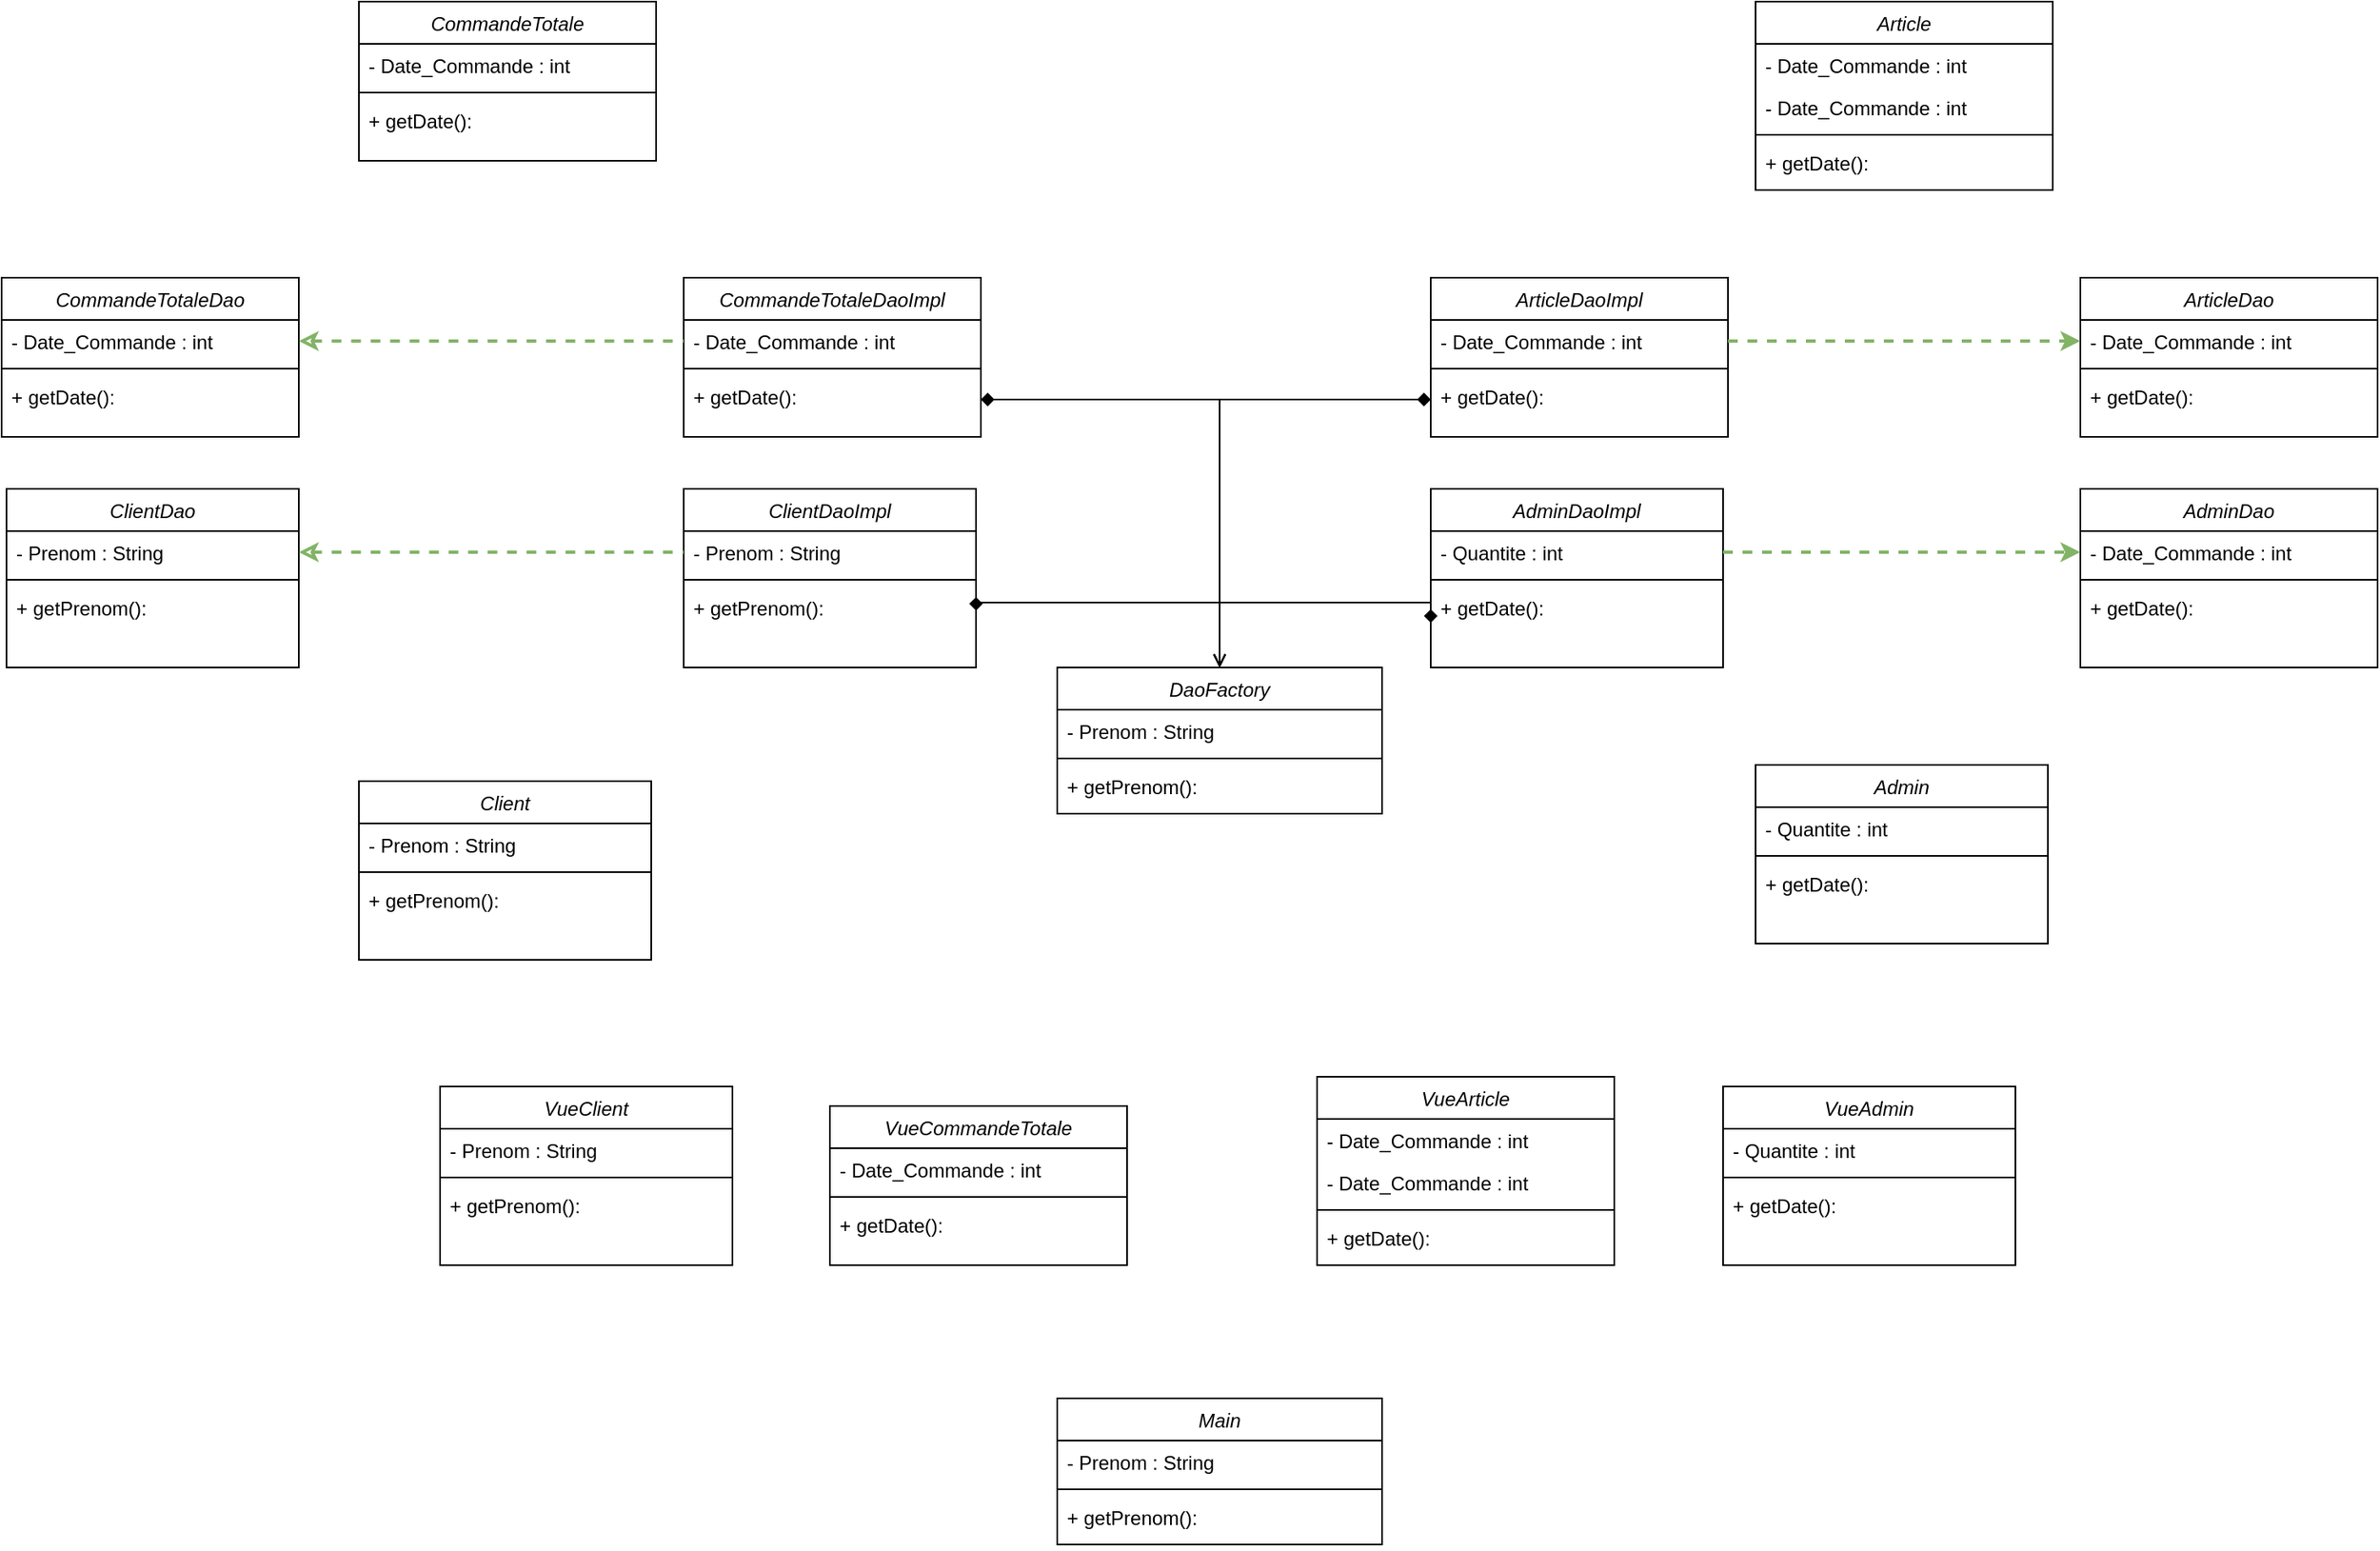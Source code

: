 <mxfile version="26.2.2">
  <diagram id="C5RBs43oDa-KdzZeNtuy" name="Page-1">
    <mxGraphModel dx="1250" dy="1987" grid="1" gridSize="10" guides="1" tooltips="1" connect="1" arrows="1" fold="1" page="1" pageScale="1" pageWidth="827" pageHeight="1169" math="0" shadow="0">
      <root>
        <mxCell id="WIyWlLk6GJQsqaUBKTNV-0" />
        <mxCell id="WIyWlLk6GJQsqaUBKTNV-1" parent="WIyWlLk6GJQsqaUBKTNV-0" />
        <mxCell id="zkfFHV4jXpPFQw0GAbJ--0" value="ClientDaoImpl" style="swimlane;fontStyle=2;align=center;verticalAlign=top;childLayout=stackLayout;horizontal=1;startSize=26;horizontalStack=0;resizeParent=1;resizeLast=0;collapsible=1;marginBottom=0;rounded=0;shadow=0;strokeWidth=1;" parent="WIyWlLk6GJQsqaUBKTNV-1" vertex="1">
          <mxGeometry x="500" y="400" width="180" height="110" as="geometry">
            <mxRectangle x="230" y="140" width="160" height="26" as="alternateBounds" />
          </mxGeometry>
        </mxCell>
        <mxCell id="zkfFHV4jXpPFQw0GAbJ--1" value="- Prenom : String" style="text;align=left;verticalAlign=top;spacingLeft=4;spacingRight=4;overflow=hidden;rotatable=0;points=[[0,0.5],[1,0.5]];portConstraint=eastwest;" parent="zkfFHV4jXpPFQw0GAbJ--0" vertex="1">
          <mxGeometry y="26" width="180" height="26" as="geometry" />
        </mxCell>
        <mxCell id="zkfFHV4jXpPFQw0GAbJ--4" value="" style="line;html=1;strokeWidth=1;align=left;verticalAlign=middle;spacingTop=-1;spacingLeft=3;spacingRight=3;rotatable=0;labelPosition=right;points=[];portConstraint=eastwest;" parent="zkfFHV4jXpPFQw0GAbJ--0" vertex="1">
          <mxGeometry y="52" width="180" height="8" as="geometry" />
        </mxCell>
        <mxCell id="_gGad9FiiaPd4enUCd2u-12" style="edgeStyle=orthogonalEdgeStyle;rounded=0;orthogonalLoop=1;jettySize=auto;html=1;exitX=1;exitY=0.5;exitDx=0;exitDy=0;endArrow=open;endFill=0;startArrow=diamond;startFill=1;" edge="1" parent="zkfFHV4jXpPFQw0GAbJ--0" source="zkfFHV4jXpPFQw0GAbJ--5">
          <mxGeometry relative="1" as="geometry">
            <mxPoint x="330" y="110.0" as="targetPoint" />
            <Array as="points">
              <mxPoint x="180" y="70" />
              <mxPoint x="330" y="70" />
            </Array>
          </mxGeometry>
        </mxCell>
        <mxCell id="zkfFHV4jXpPFQw0GAbJ--5" value="+ getPrenom(): " style="text;align=left;verticalAlign=top;spacingLeft=4;spacingRight=4;overflow=hidden;rotatable=0;points=[[0,0.5],[1,0.5]];portConstraint=eastwest;" parent="zkfFHV4jXpPFQw0GAbJ--0" vertex="1">
          <mxGeometry y="60" width="180" height="30" as="geometry" />
        </mxCell>
        <mxCell id="VbPlPjavXo8CKthwoIQm-4" value="CommandeTotaleDaoImpl" style="swimlane;fontStyle=2;align=center;verticalAlign=top;childLayout=stackLayout;horizontal=1;startSize=26;horizontalStack=0;resizeParent=1;resizeLast=0;collapsible=1;marginBottom=0;rounded=0;shadow=0;strokeWidth=1;" parent="WIyWlLk6GJQsqaUBKTNV-1" vertex="1">
          <mxGeometry x="500" y="270" width="183" height="98" as="geometry">
            <mxRectangle x="230" y="140" width="160" height="26" as="alternateBounds" />
          </mxGeometry>
        </mxCell>
        <mxCell id="VbPlPjavXo8CKthwoIQm-5" value="- Date_Commande : int" style="text;align=left;verticalAlign=top;spacingLeft=4;spacingRight=4;overflow=hidden;rotatable=0;points=[[0,0.5],[1,0.5]];portConstraint=eastwest;" parent="VbPlPjavXo8CKthwoIQm-4" vertex="1">
          <mxGeometry y="26" width="183" height="26" as="geometry" />
        </mxCell>
        <mxCell id="VbPlPjavXo8CKthwoIQm-10" value="" style="line;html=1;strokeWidth=1;align=left;verticalAlign=middle;spacingTop=-1;spacingLeft=3;spacingRight=3;rotatable=0;labelPosition=right;points=[];portConstraint=eastwest;" parent="VbPlPjavXo8CKthwoIQm-4" vertex="1">
          <mxGeometry y="52" width="183" height="8" as="geometry" />
        </mxCell>
        <mxCell id="VbPlPjavXo8CKthwoIQm-11" value="+ getDate(): " style="text;align=left;verticalAlign=top;spacingLeft=4;spacingRight=4;overflow=hidden;rotatable=0;points=[[0,0.5],[1,0.5]];portConstraint=eastwest;" parent="VbPlPjavXo8CKthwoIQm-4" vertex="1">
          <mxGeometry y="60" width="183" height="30" as="geometry" />
        </mxCell>
        <mxCell id="_gGad9FiiaPd4enUCd2u-11" style="edgeStyle=orthogonalEdgeStyle;rounded=0;orthogonalLoop=1;jettySize=auto;html=1;exitX=0;exitY=0.75;exitDx=0;exitDy=0;endArrow=open;endFill=0;startArrow=diamond;startFill=1;" edge="1" parent="WIyWlLk6GJQsqaUBKTNV-1" source="VbPlPjavXo8CKthwoIQm-13">
          <mxGeometry relative="1" as="geometry">
            <mxPoint x="830" y="510.0" as="targetPoint" />
            <Array as="points">
              <mxPoint x="960" y="470" />
              <mxPoint x="830" y="470" />
            </Array>
          </mxGeometry>
        </mxCell>
        <mxCell id="VbPlPjavXo8CKthwoIQm-13" value="AdminDaoImpl" style="swimlane;fontStyle=2;align=center;verticalAlign=top;childLayout=stackLayout;horizontal=1;startSize=26;horizontalStack=0;resizeParent=1;resizeLast=0;collapsible=1;marginBottom=0;rounded=0;shadow=0;strokeWidth=1;" parent="WIyWlLk6GJQsqaUBKTNV-1" vertex="1">
          <mxGeometry x="960" y="400" width="180" height="110" as="geometry">
            <mxRectangle x="230" y="140" width="160" height="26" as="alternateBounds" />
          </mxGeometry>
        </mxCell>
        <mxCell id="VbPlPjavXo8CKthwoIQm-14" value="- Quantite : int" style="text;align=left;verticalAlign=top;spacingLeft=4;spacingRight=4;overflow=hidden;rotatable=0;points=[[0,0.5],[1,0.5]];portConstraint=eastwest;" parent="VbPlPjavXo8CKthwoIQm-13" vertex="1">
          <mxGeometry y="26" width="180" height="26" as="geometry" />
        </mxCell>
        <mxCell id="VbPlPjavXo8CKthwoIQm-18" value="" style="line;html=1;strokeWidth=1;align=left;verticalAlign=middle;spacingTop=-1;spacingLeft=3;spacingRight=3;rotatable=0;labelPosition=right;points=[];portConstraint=eastwest;" parent="VbPlPjavXo8CKthwoIQm-13" vertex="1">
          <mxGeometry y="52" width="180" height="8" as="geometry" />
        </mxCell>
        <mxCell id="VbPlPjavXo8CKthwoIQm-19" value="+ getDate(): " style="text;align=left;verticalAlign=top;spacingLeft=4;spacingRight=4;overflow=hidden;rotatable=0;points=[[0,0.5],[1,0.5]];portConstraint=eastwest;" parent="VbPlPjavXo8CKthwoIQm-13" vertex="1">
          <mxGeometry y="60" width="180" height="30" as="geometry" />
        </mxCell>
        <mxCell id="aJVNdu5gyN5oH490tWRa-0" value="DaoFactory" style="swimlane;fontStyle=2;align=center;verticalAlign=top;childLayout=stackLayout;horizontal=1;startSize=26;horizontalStack=0;resizeParent=1;resizeLast=0;collapsible=1;marginBottom=0;rounded=0;shadow=0;strokeWidth=1;" parent="WIyWlLk6GJQsqaUBKTNV-1" vertex="1">
          <mxGeometry x="730" y="510" width="200" height="90" as="geometry">
            <mxRectangle x="230" y="140" width="160" height="26" as="alternateBounds" />
          </mxGeometry>
        </mxCell>
        <mxCell id="aJVNdu5gyN5oH490tWRa-1" value="- Prenom : String" style="text;align=left;verticalAlign=top;spacingLeft=4;spacingRight=4;overflow=hidden;rotatable=0;points=[[0,0.5],[1,0.5]];portConstraint=eastwest;" parent="aJVNdu5gyN5oH490tWRa-0" vertex="1">
          <mxGeometry y="26" width="200" height="26" as="geometry" />
        </mxCell>
        <mxCell id="aJVNdu5gyN5oH490tWRa-6" value="" style="line;html=1;strokeWidth=1;align=left;verticalAlign=middle;spacingTop=-1;spacingLeft=3;spacingRight=3;rotatable=0;labelPosition=right;points=[];portConstraint=eastwest;" parent="aJVNdu5gyN5oH490tWRa-0" vertex="1">
          <mxGeometry y="52" width="200" height="8" as="geometry" />
        </mxCell>
        <mxCell id="aJVNdu5gyN5oH490tWRa-7" value="+ getPrenom(): " style="text;align=left;verticalAlign=top;spacingLeft=4;spacingRight=4;overflow=hidden;rotatable=0;points=[[0,0.5],[1,0.5]];portConstraint=eastwest;" parent="aJVNdu5gyN5oH490tWRa-0" vertex="1">
          <mxGeometry y="60" width="200" height="30" as="geometry" />
        </mxCell>
        <mxCell id="_gGad9FiiaPd4enUCd2u-1" value="ArticleDaoImpl" style="swimlane;fontStyle=2;align=center;verticalAlign=top;childLayout=stackLayout;horizontal=1;startSize=26;horizontalStack=0;resizeParent=1;resizeLast=0;collapsible=1;marginBottom=0;rounded=0;shadow=0;strokeWidth=1;" vertex="1" parent="WIyWlLk6GJQsqaUBKTNV-1">
          <mxGeometry x="960" y="270" width="183" height="98" as="geometry">
            <mxRectangle x="230" y="140" width="160" height="26" as="alternateBounds" />
          </mxGeometry>
        </mxCell>
        <mxCell id="_gGad9FiiaPd4enUCd2u-2" value="- Date_Commande : int" style="text;align=left;verticalAlign=top;spacingLeft=4;spacingRight=4;overflow=hidden;rotatable=0;points=[[0,0.5],[1,0.5]];portConstraint=eastwest;" vertex="1" parent="_gGad9FiiaPd4enUCd2u-1">
          <mxGeometry y="26" width="183" height="26" as="geometry" />
        </mxCell>
        <mxCell id="_gGad9FiiaPd4enUCd2u-3" value="" style="line;html=1;strokeWidth=1;align=left;verticalAlign=middle;spacingTop=-1;spacingLeft=3;spacingRight=3;rotatable=0;labelPosition=right;points=[];portConstraint=eastwest;" vertex="1" parent="_gGad9FiiaPd4enUCd2u-1">
          <mxGeometry y="52" width="183" height="8" as="geometry" />
        </mxCell>
        <mxCell id="_gGad9FiiaPd4enUCd2u-4" value="+ getDate(): " style="text;align=left;verticalAlign=top;spacingLeft=4;spacingRight=4;overflow=hidden;rotatable=0;points=[[0,0.5],[1,0.5]];portConstraint=eastwest;" vertex="1" parent="_gGad9FiiaPd4enUCd2u-1">
          <mxGeometry y="60" width="183" height="30" as="geometry" />
        </mxCell>
        <mxCell id="_gGad9FiiaPd4enUCd2u-7" style="edgeStyle=orthogonalEdgeStyle;rounded=0;orthogonalLoop=1;jettySize=auto;html=1;exitX=1;exitY=0.5;exitDx=0;exitDy=0;entryX=0.5;entryY=0;entryDx=0;entryDy=0;startArrow=diamond;startFill=1;endArrow=open;endFill=0;" edge="1" parent="WIyWlLk6GJQsqaUBKTNV-1" source="VbPlPjavXo8CKthwoIQm-11" target="aJVNdu5gyN5oH490tWRa-0">
          <mxGeometry relative="1" as="geometry" />
        </mxCell>
        <mxCell id="_gGad9FiiaPd4enUCd2u-10" style="edgeStyle=orthogonalEdgeStyle;rounded=0;orthogonalLoop=1;jettySize=auto;html=1;exitX=0;exitY=0.5;exitDx=0;exitDy=0;entryX=0.5;entryY=0;entryDx=0;entryDy=0;endArrow=open;endFill=0;startArrow=diamond;startFill=1;" edge="1" parent="WIyWlLk6GJQsqaUBKTNV-1" source="_gGad9FiiaPd4enUCd2u-4" target="aJVNdu5gyN5oH490tWRa-0">
          <mxGeometry relative="1" as="geometry" />
        </mxCell>
        <mxCell id="_gGad9FiiaPd4enUCd2u-13" value="ArticleDao" style="swimlane;fontStyle=2;align=center;verticalAlign=top;childLayout=stackLayout;horizontal=1;startSize=26;horizontalStack=0;resizeParent=1;resizeLast=0;collapsible=1;marginBottom=0;rounded=0;shadow=0;strokeWidth=1;" vertex="1" parent="WIyWlLk6GJQsqaUBKTNV-1">
          <mxGeometry x="1360" y="270" width="183" height="98" as="geometry">
            <mxRectangle x="230" y="140" width="160" height="26" as="alternateBounds" />
          </mxGeometry>
        </mxCell>
        <mxCell id="_gGad9FiiaPd4enUCd2u-14" value="- Date_Commande : int" style="text;align=left;verticalAlign=top;spacingLeft=4;spacingRight=4;overflow=hidden;rotatable=0;points=[[0,0.5],[1,0.5]];portConstraint=eastwest;" vertex="1" parent="_gGad9FiiaPd4enUCd2u-13">
          <mxGeometry y="26" width="183" height="26" as="geometry" />
        </mxCell>
        <mxCell id="_gGad9FiiaPd4enUCd2u-15" value="" style="line;html=1;strokeWidth=1;align=left;verticalAlign=middle;spacingTop=-1;spacingLeft=3;spacingRight=3;rotatable=0;labelPosition=right;points=[];portConstraint=eastwest;" vertex="1" parent="_gGad9FiiaPd4enUCd2u-13">
          <mxGeometry y="52" width="183" height="8" as="geometry" />
        </mxCell>
        <mxCell id="_gGad9FiiaPd4enUCd2u-16" value="+ getDate(): " style="text;align=left;verticalAlign=top;spacingLeft=4;spacingRight=4;overflow=hidden;rotatable=0;points=[[0,0.5],[1,0.5]];portConstraint=eastwest;" vertex="1" parent="_gGad9FiiaPd4enUCd2u-13">
          <mxGeometry y="60" width="183" height="30" as="geometry" />
        </mxCell>
        <mxCell id="_gGad9FiiaPd4enUCd2u-17" value="AdminDao" style="swimlane;fontStyle=2;align=center;verticalAlign=top;childLayout=stackLayout;horizontal=1;startSize=26;horizontalStack=0;resizeParent=1;resizeLast=0;collapsible=1;marginBottom=0;rounded=0;shadow=0;strokeWidth=1;" vertex="1" parent="WIyWlLk6GJQsqaUBKTNV-1">
          <mxGeometry x="1360" y="400" width="183" height="110" as="geometry">
            <mxRectangle x="230" y="140" width="160" height="26" as="alternateBounds" />
          </mxGeometry>
        </mxCell>
        <mxCell id="_gGad9FiiaPd4enUCd2u-18" value="- Date_Commande : int" style="text;align=left;verticalAlign=top;spacingLeft=4;spacingRight=4;overflow=hidden;rotatable=0;points=[[0,0.5],[1,0.5]];portConstraint=eastwest;" vertex="1" parent="_gGad9FiiaPd4enUCd2u-17">
          <mxGeometry y="26" width="183" height="26" as="geometry" />
        </mxCell>
        <mxCell id="_gGad9FiiaPd4enUCd2u-19" value="" style="line;html=1;strokeWidth=1;align=left;verticalAlign=middle;spacingTop=-1;spacingLeft=3;spacingRight=3;rotatable=0;labelPosition=right;points=[];portConstraint=eastwest;" vertex="1" parent="_gGad9FiiaPd4enUCd2u-17">
          <mxGeometry y="52" width="183" height="8" as="geometry" />
        </mxCell>
        <mxCell id="_gGad9FiiaPd4enUCd2u-20" value="+ getDate(): " style="text;align=left;verticalAlign=top;spacingLeft=4;spacingRight=4;overflow=hidden;rotatable=0;points=[[0,0.5],[1,0.5]];portConstraint=eastwest;" vertex="1" parent="_gGad9FiiaPd4enUCd2u-17">
          <mxGeometry y="60" width="183" height="30" as="geometry" />
        </mxCell>
        <mxCell id="_gGad9FiiaPd4enUCd2u-21" style="edgeStyle=orthogonalEdgeStyle;rounded=0;orthogonalLoop=1;jettySize=auto;html=1;exitX=1;exitY=0.5;exitDx=0;exitDy=0;entryX=0;entryY=0.5;entryDx=0;entryDy=0;dashed=1;fillColor=#d5e8d4;strokeColor=#82b366;strokeWidth=2;" edge="1" parent="WIyWlLk6GJQsqaUBKTNV-1" source="VbPlPjavXo8CKthwoIQm-14" target="_gGad9FiiaPd4enUCd2u-18">
          <mxGeometry relative="1" as="geometry" />
        </mxCell>
        <mxCell id="_gGad9FiiaPd4enUCd2u-22" style="edgeStyle=orthogonalEdgeStyle;rounded=0;orthogonalLoop=1;jettySize=auto;html=1;exitX=1;exitY=0.5;exitDx=0;exitDy=0;entryX=0;entryY=0.5;entryDx=0;entryDy=0;fillColor=#d5e8d4;strokeColor=#82b366;strokeWidth=2;dashed=1;" edge="1" parent="WIyWlLk6GJQsqaUBKTNV-1" source="_gGad9FiiaPd4enUCd2u-2" target="_gGad9FiiaPd4enUCd2u-14">
          <mxGeometry relative="1" as="geometry" />
        </mxCell>
        <mxCell id="_gGad9FiiaPd4enUCd2u-23" value="CommandeTotaleDao" style="swimlane;fontStyle=2;align=center;verticalAlign=top;childLayout=stackLayout;horizontal=1;startSize=26;horizontalStack=0;resizeParent=1;resizeLast=0;collapsible=1;marginBottom=0;rounded=0;shadow=0;strokeWidth=1;" vertex="1" parent="WIyWlLk6GJQsqaUBKTNV-1">
          <mxGeometry x="80" y="270" width="183" height="98" as="geometry">
            <mxRectangle x="230" y="140" width="160" height="26" as="alternateBounds" />
          </mxGeometry>
        </mxCell>
        <mxCell id="_gGad9FiiaPd4enUCd2u-24" value="- Date_Commande : int" style="text;align=left;verticalAlign=top;spacingLeft=4;spacingRight=4;overflow=hidden;rotatable=0;points=[[0,0.5],[1,0.5]];portConstraint=eastwest;" vertex="1" parent="_gGad9FiiaPd4enUCd2u-23">
          <mxGeometry y="26" width="183" height="26" as="geometry" />
        </mxCell>
        <mxCell id="_gGad9FiiaPd4enUCd2u-25" value="" style="line;html=1;strokeWidth=1;align=left;verticalAlign=middle;spacingTop=-1;spacingLeft=3;spacingRight=3;rotatable=0;labelPosition=right;points=[];portConstraint=eastwest;" vertex="1" parent="_gGad9FiiaPd4enUCd2u-23">
          <mxGeometry y="52" width="183" height="8" as="geometry" />
        </mxCell>
        <mxCell id="_gGad9FiiaPd4enUCd2u-26" value="+ getDate(): " style="text;align=left;verticalAlign=top;spacingLeft=4;spacingRight=4;overflow=hidden;rotatable=0;points=[[0,0.5],[1,0.5]];portConstraint=eastwest;" vertex="1" parent="_gGad9FiiaPd4enUCd2u-23">
          <mxGeometry y="60" width="183" height="30" as="geometry" />
        </mxCell>
        <mxCell id="_gGad9FiiaPd4enUCd2u-27" value="ClientDao" style="swimlane;fontStyle=2;align=center;verticalAlign=top;childLayout=stackLayout;horizontal=1;startSize=26;horizontalStack=0;resizeParent=1;resizeLast=0;collapsible=1;marginBottom=0;rounded=0;shadow=0;strokeWidth=1;" vertex="1" parent="WIyWlLk6GJQsqaUBKTNV-1">
          <mxGeometry x="83" y="400" width="180" height="110" as="geometry">
            <mxRectangle x="230" y="140" width="160" height="26" as="alternateBounds" />
          </mxGeometry>
        </mxCell>
        <mxCell id="_gGad9FiiaPd4enUCd2u-28" value="- Prenom : String" style="text;align=left;verticalAlign=top;spacingLeft=4;spacingRight=4;overflow=hidden;rotatable=0;points=[[0,0.5],[1,0.5]];portConstraint=eastwest;" vertex="1" parent="_gGad9FiiaPd4enUCd2u-27">
          <mxGeometry y="26" width="180" height="26" as="geometry" />
        </mxCell>
        <mxCell id="_gGad9FiiaPd4enUCd2u-29" value="" style="line;html=1;strokeWidth=1;align=left;verticalAlign=middle;spacingTop=-1;spacingLeft=3;spacingRight=3;rotatable=0;labelPosition=right;points=[];portConstraint=eastwest;" vertex="1" parent="_gGad9FiiaPd4enUCd2u-27">
          <mxGeometry y="52" width="180" height="8" as="geometry" />
        </mxCell>
        <mxCell id="_gGad9FiiaPd4enUCd2u-31" value="+ getPrenom(): " style="text;align=left;verticalAlign=top;spacingLeft=4;spacingRight=4;overflow=hidden;rotatable=0;points=[[0,0.5],[1,0.5]];portConstraint=eastwest;" vertex="1" parent="_gGad9FiiaPd4enUCd2u-27">
          <mxGeometry y="60" width="180" height="30" as="geometry" />
        </mxCell>
        <mxCell id="_gGad9FiiaPd4enUCd2u-32" style="edgeStyle=orthogonalEdgeStyle;rounded=0;orthogonalLoop=1;jettySize=auto;html=1;exitX=1;exitY=0.5;exitDx=0;exitDy=0;entryX=0;entryY=0.5;entryDx=0;entryDy=0;dashed=1;strokeWidth=2;fillColor=#d5e8d4;strokeColor=#82b366;startArrow=classic;startFill=0;endArrow=none;" edge="1" parent="WIyWlLk6GJQsqaUBKTNV-1" source="_gGad9FiiaPd4enUCd2u-28" target="zkfFHV4jXpPFQw0GAbJ--1">
          <mxGeometry relative="1" as="geometry" />
        </mxCell>
        <mxCell id="_gGad9FiiaPd4enUCd2u-33" style="edgeStyle=orthogonalEdgeStyle;rounded=0;orthogonalLoop=1;jettySize=auto;html=1;exitX=1;exitY=0.5;exitDx=0;exitDy=0;entryX=0;entryY=0.5;entryDx=0;entryDy=0;fillColor=#d5e8d4;strokeColor=#82b366;strokeWidth=2;dashed=1;startArrow=classic;startFill=0;endArrow=none;" edge="1" parent="WIyWlLk6GJQsqaUBKTNV-1" source="_gGad9FiiaPd4enUCd2u-24" target="VbPlPjavXo8CKthwoIQm-5">
          <mxGeometry relative="1" as="geometry" />
        </mxCell>
        <mxCell id="_gGad9FiiaPd4enUCd2u-34" value="Main" style="swimlane;fontStyle=2;align=center;verticalAlign=top;childLayout=stackLayout;horizontal=1;startSize=26;horizontalStack=0;resizeParent=1;resizeLast=0;collapsible=1;marginBottom=0;rounded=0;shadow=0;strokeWidth=1;" vertex="1" parent="WIyWlLk6GJQsqaUBKTNV-1">
          <mxGeometry x="730" y="960" width="200" height="90" as="geometry">
            <mxRectangle x="230" y="140" width="160" height="26" as="alternateBounds" />
          </mxGeometry>
        </mxCell>
        <mxCell id="_gGad9FiiaPd4enUCd2u-35" value="- Prenom : String" style="text;align=left;verticalAlign=top;spacingLeft=4;spacingRight=4;overflow=hidden;rotatable=0;points=[[0,0.5],[1,0.5]];portConstraint=eastwest;" vertex="1" parent="_gGad9FiiaPd4enUCd2u-34">
          <mxGeometry y="26" width="200" height="26" as="geometry" />
        </mxCell>
        <mxCell id="_gGad9FiiaPd4enUCd2u-36" value="" style="line;html=1;strokeWidth=1;align=left;verticalAlign=middle;spacingTop=-1;spacingLeft=3;spacingRight=3;rotatable=0;labelPosition=right;points=[];portConstraint=eastwest;" vertex="1" parent="_gGad9FiiaPd4enUCd2u-34">
          <mxGeometry y="52" width="200" height="8" as="geometry" />
        </mxCell>
        <mxCell id="_gGad9FiiaPd4enUCd2u-37" value="+ getPrenom(): " style="text;align=left;verticalAlign=top;spacingLeft=4;spacingRight=4;overflow=hidden;rotatable=0;points=[[0,0.5],[1,0.5]];portConstraint=eastwest;" vertex="1" parent="_gGad9FiiaPd4enUCd2u-34">
          <mxGeometry y="60" width="200" height="30" as="geometry" />
        </mxCell>
        <mxCell id="_gGad9FiiaPd4enUCd2u-38" value="CommandeTotale" style="swimlane;fontStyle=2;align=center;verticalAlign=top;childLayout=stackLayout;horizontal=1;startSize=26;horizontalStack=0;resizeParent=1;resizeLast=0;collapsible=1;marginBottom=0;rounded=0;shadow=0;strokeWidth=1;" vertex="1" parent="WIyWlLk6GJQsqaUBKTNV-1">
          <mxGeometry x="300" y="100" width="183" height="98" as="geometry">
            <mxRectangle x="230" y="140" width="160" height="26" as="alternateBounds" />
          </mxGeometry>
        </mxCell>
        <mxCell id="_gGad9FiiaPd4enUCd2u-39" value="- Date_Commande : int" style="text;align=left;verticalAlign=top;spacingLeft=4;spacingRight=4;overflow=hidden;rotatable=0;points=[[0,0.5],[1,0.5]];portConstraint=eastwest;" vertex="1" parent="_gGad9FiiaPd4enUCd2u-38">
          <mxGeometry y="26" width="183" height="26" as="geometry" />
        </mxCell>
        <mxCell id="_gGad9FiiaPd4enUCd2u-40" value="" style="line;html=1;strokeWidth=1;align=left;verticalAlign=middle;spacingTop=-1;spacingLeft=3;spacingRight=3;rotatable=0;labelPosition=right;points=[];portConstraint=eastwest;" vertex="1" parent="_gGad9FiiaPd4enUCd2u-38">
          <mxGeometry y="52" width="183" height="8" as="geometry" />
        </mxCell>
        <mxCell id="_gGad9FiiaPd4enUCd2u-41" value="+ getDate(): " style="text;align=left;verticalAlign=top;spacingLeft=4;spacingRight=4;overflow=hidden;rotatable=0;points=[[0,0.5],[1,0.5]];portConstraint=eastwest;" vertex="1" parent="_gGad9FiiaPd4enUCd2u-38">
          <mxGeometry y="60" width="183" height="30" as="geometry" />
        </mxCell>
        <mxCell id="_gGad9FiiaPd4enUCd2u-42" value="Client" style="swimlane;fontStyle=2;align=center;verticalAlign=top;childLayout=stackLayout;horizontal=1;startSize=26;horizontalStack=0;resizeParent=1;resizeLast=0;collapsible=1;marginBottom=0;rounded=0;shadow=0;strokeWidth=1;" vertex="1" parent="WIyWlLk6GJQsqaUBKTNV-1">
          <mxGeometry x="300" y="580" width="180" height="110" as="geometry">
            <mxRectangle x="230" y="140" width="160" height="26" as="alternateBounds" />
          </mxGeometry>
        </mxCell>
        <mxCell id="_gGad9FiiaPd4enUCd2u-43" value="- Prenom : String" style="text;align=left;verticalAlign=top;spacingLeft=4;spacingRight=4;overflow=hidden;rotatable=0;points=[[0,0.5],[1,0.5]];portConstraint=eastwest;" vertex="1" parent="_gGad9FiiaPd4enUCd2u-42">
          <mxGeometry y="26" width="180" height="26" as="geometry" />
        </mxCell>
        <mxCell id="_gGad9FiiaPd4enUCd2u-44" value="" style="line;html=1;strokeWidth=1;align=left;verticalAlign=middle;spacingTop=-1;spacingLeft=3;spacingRight=3;rotatable=0;labelPosition=right;points=[];portConstraint=eastwest;" vertex="1" parent="_gGad9FiiaPd4enUCd2u-42">
          <mxGeometry y="52" width="180" height="8" as="geometry" />
        </mxCell>
        <mxCell id="_gGad9FiiaPd4enUCd2u-46" value="+ getPrenom(): " style="text;align=left;verticalAlign=top;spacingLeft=4;spacingRight=4;overflow=hidden;rotatable=0;points=[[0,0.5],[1,0.5]];portConstraint=eastwest;" vertex="1" parent="_gGad9FiiaPd4enUCd2u-42">
          <mxGeometry y="60" width="180" height="30" as="geometry" />
        </mxCell>
        <mxCell id="_gGad9FiiaPd4enUCd2u-51" value="Article" style="swimlane;fontStyle=2;align=center;verticalAlign=top;childLayout=stackLayout;horizontal=1;startSize=26;horizontalStack=0;resizeParent=1;resizeLast=0;collapsible=1;marginBottom=0;rounded=0;shadow=0;strokeWidth=1;" vertex="1" parent="WIyWlLk6GJQsqaUBKTNV-1">
          <mxGeometry x="1160" y="100" width="183" height="116" as="geometry">
            <mxRectangle x="230" y="140" width="160" height="26" as="alternateBounds" />
          </mxGeometry>
        </mxCell>
        <mxCell id="_gGad9FiiaPd4enUCd2u-55" value="- Date_Commande : int" style="text;align=left;verticalAlign=top;spacingLeft=4;spacingRight=4;overflow=hidden;rotatable=0;points=[[0,0.5],[1,0.5]];portConstraint=eastwest;" vertex="1" parent="_gGad9FiiaPd4enUCd2u-51">
          <mxGeometry y="26" width="183" height="26" as="geometry" />
        </mxCell>
        <mxCell id="_gGad9FiiaPd4enUCd2u-52" value="- Date_Commande : int" style="text;align=left;verticalAlign=top;spacingLeft=4;spacingRight=4;overflow=hidden;rotatable=0;points=[[0,0.5],[1,0.5]];portConstraint=eastwest;" vertex="1" parent="_gGad9FiiaPd4enUCd2u-51">
          <mxGeometry y="52" width="183" height="26" as="geometry" />
        </mxCell>
        <mxCell id="_gGad9FiiaPd4enUCd2u-53" value="" style="line;html=1;strokeWidth=1;align=left;verticalAlign=middle;spacingTop=-1;spacingLeft=3;spacingRight=3;rotatable=0;labelPosition=right;points=[];portConstraint=eastwest;" vertex="1" parent="_gGad9FiiaPd4enUCd2u-51">
          <mxGeometry y="78" width="183" height="8" as="geometry" />
        </mxCell>
        <mxCell id="_gGad9FiiaPd4enUCd2u-54" value="+ getDate(): " style="text;align=left;verticalAlign=top;spacingLeft=4;spacingRight=4;overflow=hidden;rotatable=0;points=[[0,0.5],[1,0.5]];portConstraint=eastwest;" vertex="1" parent="_gGad9FiiaPd4enUCd2u-51">
          <mxGeometry y="86" width="183" height="30" as="geometry" />
        </mxCell>
        <mxCell id="_gGad9FiiaPd4enUCd2u-56" value="Admin" style="swimlane;fontStyle=2;align=center;verticalAlign=top;childLayout=stackLayout;horizontal=1;startSize=26;horizontalStack=0;resizeParent=1;resizeLast=0;collapsible=1;marginBottom=0;rounded=0;shadow=0;strokeWidth=1;" vertex="1" parent="WIyWlLk6GJQsqaUBKTNV-1">
          <mxGeometry x="1160" y="570" width="180" height="110" as="geometry">
            <mxRectangle x="230" y="140" width="160" height="26" as="alternateBounds" />
          </mxGeometry>
        </mxCell>
        <mxCell id="_gGad9FiiaPd4enUCd2u-57" value="- Quantite : int" style="text;align=left;verticalAlign=top;spacingLeft=4;spacingRight=4;overflow=hidden;rotatable=0;points=[[0,0.5],[1,0.5]];portConstraint=eastwest;" vertex="1" parent="_gGad9FiiaPd4enUCd2u-56">
          <mxGeometry y="26" width="180" height="26" as="geometry" />
        </mxCell>
        <mxCell id="_gGad9FiiaPd4enUCd2u-58" value="" style="line;html=1;strokeWidth=1;align=left;verticalAlign=middle;spacingTop=-1;spacingLeft=3;spacingRight=3;rotatable=0;labelPosition=right;points=[];portConstraint=eastwest;" vertex="1" parent="_gGad9FiiaPd4enUCd2u-56">
          <mxGeometry y="52" width="180" height="8" as="geometry" />
        </mxCell>
        <mxCell id="_gGad9FiiaPd4enUCd2u-59" value="+ getDate(): " style="text;align=left;verticalAlign=top;spacingLeft=4;spacingRight=4;overflow=hidden;rotatable=0;points=[[0,0.5],[1,0.5]];portConstraint=eastwest;" vertex="1" parent="_gGad9FiiaPd4enUCd2u-56">
          <mxGeometry y="60" width="180" height="30" as="geometry" />
        </mxCell>
        <mxCell id="_gGad9FiiaPd4enUCd2u-60" value="VueClient" style="swimlane;fontStyle=2;align=center;verticalAlign=top;childLayout=stackLayout;horizontal=1;startSize=26;horizontalStack=0;resizeParent=1;resizeLast=0;collapsible=1;marginBottom=0;rounded=0;shadow=0;strokeWidth=1;" vertex="1" parent="WIyWlLk6GJQsqaUBKTNV-1">
          <mxGeometry x="350" y="768" width="180" height="110" as="geometry">
            <mxRectangle x="230" y="140" width="160" height="26" as="alternateBounds" />
          </mxGeometry>
        </mxCell>
        <mxCell id="_gGad9FiiaPd4enUCd2u-61" value="- Prenom : String" style="text;align=left;verticalAlign=top;spacingLeft=4;spacingRight=4;overflow=hidden;rotatable=0;points=[[0,0.5],[1,0.5]];portConstraint=eastwest;" vertex="1" parent="_gGad9FiiaPd4enUCd2u-60">
          <mxGeometry y="26" width="180" height="26" as="geometry" />
        </mxCell>
        <mxCell id="_gGad9FiiaPd4enUCd2u-62" value="" style="line;html=1;strokeWidth=1;align=left;verticalAlign=middle;spacingTop=-1;spacingLeft=3;spacingRight=3;rotatable=0;labelPosition=right;points=[];portConstraint=eastwest;" vertex="1" parent="_gGad9FiiaPd4enUCd2u-60">
          <mxGeometry y="52" width="180" height="8" as="geometry" />
        </mxCell>
        <mxCell id="_gGad9FiiaPd4enUCd2u-63" value="+ getPrenom(): " style="text;align=left;verticalAlign=top;spacingLeft=4;spacingRight=4;overflow=hidden;rotatable=0;points=[[0,0.5],[1,0.5]];portConstraint=eastwest;" vertex="1" parent="_gGad9FiiaPd4enUCd2u-60">
          <mxGeometry y="60" width="180" height="30" as="geometry" />
        </mxCell>
        <mxCell id="_gGad9FiiaPd4enUCd2u-64" value="VueCommandeTotale" style="swimlane;fontStyle=2;align=center;verticalAlign=top;childLayout=stackLayout;horizontal=1;startSize=26;horizontalStack=0;resizeParent=1;resizeLast=0;collapsible=1;marginBottom=0;rounded=0;shadow=0;strokeWidth=1;" vertex="1" parent="WIyWlLk6GJQsqaUBKTNV-1">
          <mxGeometry x="590" y="780" width="183" height="98" as="geometry">
            <mxRectangle x="230" y="140" width="160" height="26" as="alternateBounds" />
          </mxGeometry>
        </mxCell>
        <mxCell id="_gGad9FiiaPd4enUCd2u-65" value="- Date_Commande : int" style="text;align=left;verticalAlign=top;spacingLeft=4;spacingRight=4;overflow=hidden;rotatable=0;points=[[0,0.5],[1,0.5]];portConstraint=eastwest;" vertex="1" parent="_gGad9FiiaPd4enUCd2u-64">
          <mxGeometry y="26" width="183" height="26" as="geometry" />
        </mxCell>
        <mxCell id="_gGad9FiiaPd4enUCd2u-66" value="" style="line;html=1;strokeWidth=1;align=left;verticalAlign=middle;spacingTop=-1;spacingLeft=3;spacingRight=3;rotatable=0;labelPosition=right;points=[];portConstraint=eastwest;" vertex="1" parent="_gGad9FiiaPd4enUCd2u-64">
          <mxGeometry y="52" width="183" height="8" as="geometry" />
        </mxCell>
        <mxCell id="_gGad9FiiaPd4enUCd2u-67" value="+ getDate(): " style="text;align=left;verticalAlign=top;spacingLeft=4;spacingRight=4;overflow=hidden;rotatable=0;points=[[0,0.5],[1,0.5]];portConstraint=eastwest;" vertex="1" parent="_gGad9FiiaPd4enUCd2u-64">
          <mxGeometry y="60" width="183" height="30" as="geometry" />
        </mxCell>
        <mxCell id="_gGad9FiiaPd4enUCd2u-68" value="VueArticle" style="swimlane;fontStyle=2;align=center;verticalAlign=top;childLayout=stackLayout;horizontal=1;startSize=26;horizontalStack=0;resizeParent=1;resizeLast=0;collapsible=1;marginBottom=0;rounded=0;shadow=0;strokeWidth=1;" vertex="1" parent="WIyWlLk6GJQsqaUBKTNV-1">
          <mxGeometry x="890" y="762" width="183" height="116" as="geometry">
            <mxRectangle x="230" y="140" width="160" height="26" as="alternateBounds" />
          </mxGeometry>
        </mxCell>
        <mxCell id="_gGad9FiiaPd4enUCd2u-69" value="- Date_Commande : int" style="text;align=left;verticalAlign=top;spacingLeft=4;spacingRight=4;overflow=hidden;rotatable=0;points=[[0,0.5],[1,0.5]];portConstraint=eastwest;" vertex="1" parent="_gGad9FiiaPd4enUCd2u-68">
          <mxGeometry y="26" width="183" height="26" as="geometry" />
        </mxCell>
        <mxCell id="_gGad9FiiaPd4enUCd2u-70" value="- Date_Commande : int" style="text;align=left;verticalAlign=top;spacingLeft=4;spacingRight=4;overflow=hidden;rotatable=0;points=[[0,0.5],[1,0.5]];portConstraint=eastwest;" vertex="1" parent="_gGad9FiiaPd4enUCd2u-68">
          <mxGeometry y="52" width="183" height="26" as="geometry" />
        </mxCell>
        <mxCell id="_gGad9FiiaPd4enUCd2u-71" value="" style="line;html=1;strokeWidth=1;align=left;verticalAlign=middle;spacingTop=-1;spacingLeft=3;spacingRight=3;rotatable=0;labelPosition=right;points=[];portConstraint=eastwest;" vertex="1" parent="_gGad9FiiaPd4enUCd2u-68">
          <mxGeometry y="78" width="183" height="8" as="geometry" />
        </mxCell>
        <mxCell id="_gGad9FiiaPd4enUCd2u-72" value="+ getDate(): " style="text;align=left;verticalAlign=top;spacingLeft=4;spacingRight=4;overflow=hidden;rotatable=0;points=[[0,0.5],[1,0.5]];portConstraint=eastwest;" vertex="1" parent="_gGad9FiiaPd4enUCd2u-68">
          <mxGeometry y="86" width="183" height="30" as="geometry" />
        </mxCell>
        <mxCell id="_gGad9FiiaPd4enUCd2u-73" value="VueAdmin" style="swimlane;fontStyle=2;align=center;verticalAlign=top;childLayout=stackLayout;horizontal=1;startSize=26;horizontalStack=0;resizeParent=1;resizeLast=0;collapsible=1;marginBottom=0;rounded=0;shadow=0;strokeWidth=1;" vertex="1" parent="WIyWlLk6GJQsqaUBKTNV-1">
          <mxGeometry x="1140" y="768" width="180" height="110" as="geometry">
            <mxRectangle x="230" y="140" width="160" height="26" as="alternateBounds" />
          </mxGeometry>
        </mxCell>
        <mxCell id="_gGad9FiiaPd4enUCd2u-74" value="- Quantite : int" style="text;align=left;verticalAlign=top;spacingLeft=4;spacingRight=4;overflow=hidden;rotatable=0;points=[[0,0.5],[1,0.5]];portConstraint=eastwest;" vertex="1" parent="_gGad9FiiaPd4enUCd2u-73">
          <mxGeometry y="26" width="180" height="26" as="geometry" />
        </mxCell>
        <mxCell id="_gGad9FiiaPd4enUCd2u-75" value="" style="line;html=1;strokeWidth=1;align=left;verticalAlign=middle;spacingTop=-1;spacingLeft=3;spacingRight=3;rotatable=0;labelPosition=right;points=[];portConstraint=eastwest;" vertex="1" parent="_gGad9FiiaPd4enUCd2u-73">
          <mxGeometry y="52" width="180" height="8" as="geometry" />
        </mxCell>
        <mxCell id="_gGad9FiiaPd4enUCd2u-76" value="+ getDate(): " style="text;align=left;verticalAlign=top;spacingLeft=4;spacingRight=4;overflow=hidden;rotatable=0;points=[[0,0.5],[1,0.5]];portConstraint=eastwest;" vertex="1" parent="_gGad9FiiaPd4enUCd2u-73">
          <mxGeometry y="60" width="180" height="30" as="geometry" />
        </mxCell>
      </root>
    </mxGraphModel>
  </diagram>
</mxfile>
